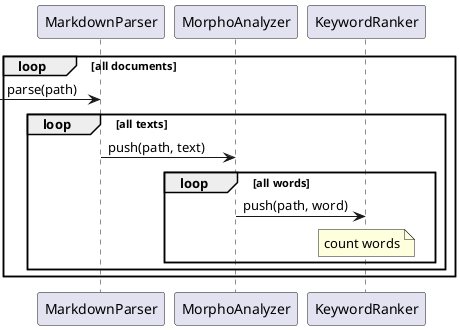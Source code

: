 @startuml
participant MarkdownParser as p
participant MorphoAnalyzer as a
participant KeywordRanker as r

loop all documents
  [-> p : parse(path)
  loop all texts
    p -> a : push(path, text)
    loop all words
      a -> r : push(path, word)
      note over r: count words
    end
  end
end
@enduml

